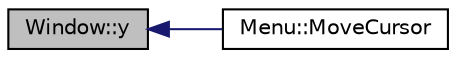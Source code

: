 digraph "Window::y"
{
  edge [fontname="Helvetica",fontsize="10",labelfontname="Helvetica",labelfontsize="10"];
  node [fontname="Helvetica",fontsize="10",shape=record];
  rankdir="LR";
  Node1 [label="Window::y",height=0.2,width=0.4,color="black", fillcolor="grey75", style="filled", fontcolor="black"];
  Node1 -> Node2 [dir="back",color="midnightblue",fontsize="10",style="solid",fontname="Helvetica"];
  Node2 [label="Menu::MoveCursor",height=0.2,width=0.4,color="black", fillcolor="white", style="filled",URL="$class_menu.html#a882bc77032049522a968ebb959060951",tooltip="Funkcja zajmujaca sie przesuwaniem po Menu kursora. "];
}

